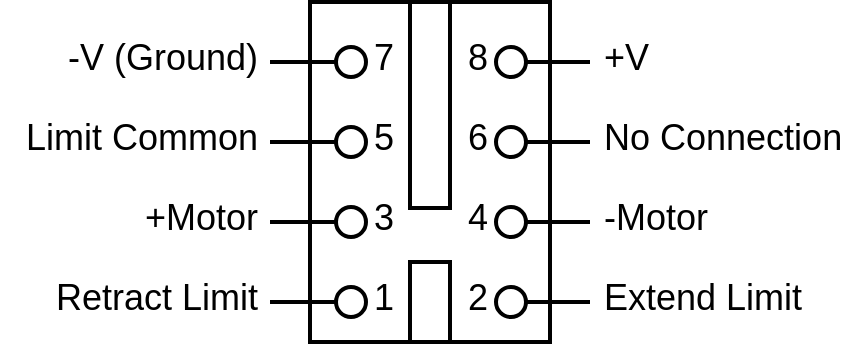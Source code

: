 <mxfile version="12.3.2" type="device" pages="1"><diagram name="Page-1" id="7e0a89b8-554c-2b80-1dc8-d5c74ca68de4"><mxGraphModel dx="946" dy="629" grid="1" gridSize="10" guides="1" tooltips="1" connect="1" arrows="1" fold="1" page="1" pageScale="1" pageWidth="1100" pageHeight="850" background="#ffffff" math="0" shadow="0"><root><mxCell id="0"/><mxCell id="1" parent="0"/><mxCell id="RSMpgaf52vZeM0V9T43m-33" value="" style="rounded=0;whiteSpace=wrap;html=1;align=right;strokeWidth=2;" parent="1" vertex="1"><mxGeometry x="440" y="280" width="120" height="170" as="geometry"/></mxCell><mxCell id="UEdEgDnSBhJbmZpp4nxu-70" style="edgeStyle=none;rounded=0;orthogonalLoop=1;jettySize=auto;html=1;endArrow=none;endFill=0;strokeWidth=2;fontSize=20;exitX=1;exitY=0.5;exitDx=0;exitDy=0;" parent="1" source="RSMpgaf52vZeM0V9T43m-2" edge="1"><mxGeometry relative="1" as="geometry"><mxPoint x="580" y="290" as="sourcePoint"/><mxPoint x="580" y="310" as="targetPoint"/></mxGeometry></mxCell><mxCell id="RSMpgaf52vZeM0V9T43m-1" value="" style="verticalLabelPosition=bottom;shadow=0;dashed=0;align=center;fillColor=#ffffff;html=1;verticalAlign=top;strokeWidth=2;shape=ellipse;perimeter=ellipsePerimeter;fontSize=18;" parent="1" vertex="1"><mxGeometry x="453" y="302.5" width="15" height="15" as="geometry"/></mxCell><mxCell id="RSMpgaf52vZeM0V9T43m-2" value="" style="verticalLabelPosition=bottom;shadow=0;dashed=0;align=center;fillColor=#ffffff;html=1;verticalAlign=top;strokeWidth=2;shape=ellipse;perimeter=ellipsePerimeter;fontSize=18;" parent="1" vertex="1"><mxGeometry x="533" y="302.5" width="15" height="15" as="geometry"/></mxCell><mxCell id="RSMpgaf52vZeM0V9T43m-3" value="" style="verticalLabelPosition=bottom;shadow=0;dashed=0;align=center;fillColor=#ffffff;html=1;verticalAlign=top;strokeWidth=2;shape=ellipse;perimeter=ellipsePerimeter;fontSize=18;" parent="1" vertex="1"><mxGeometry x="453" y="342.5" width="15" height="15" as="geometry"/></mxCell><mxCell id="RSMpgaf52vZeM0V9T43m-4" value="" style="verticalLabelPosition=bottom;shadow=0;dashed=0;align=center;fillColor=#ffffff;html=1;verticalAlign=top;strokeWidth=2;shape=ellipse;perimeter=ellipsePerimeter;fontSize=18;" parent="1" vertex="1"><mxGeometry x="533" y="342.5" width="15" height="15" as="geometry"/></mxCell><mxCell id="RSMpgaf52vZeM0V9T43m-5" value="" style="verticalLabelPosition=bottom;shadow=0;dashed=0;align=center;fillColor=#ffffff;html=1;verticalAlign=top;strokeWidth=2;shape=ellipse;perimeter=ellipsePerimeter;fontSize=18;" parent="1" vertex="1"><mxGeometry x="453" y="382.5" width="15" height="15" as="geometry"/></mxCell><mxCell id="RSMpgaf52vZeM0V9T43m-6" value="" style="verticalLabelPosition=bottom;shadow=0;dashed=0;align=center;fillColor=#ffffff;html=1;verticalAlign=top;strokeWidth=2;shape=ellipse;perimeter=ellipsePerimeter;fontSize=18;" parent="1" vertex="1"><mxGeometry x="533" y="382.5" width="15" height="15" as="geometry"/></mxCell><mxCell id="RSMpgaf52vZeM0V9T43m-7" value="" style="verticalLabelPosition=bottom;shadow=0;dashed=0;align=center;fillColor=#ffffff;html=1;verticalAlign=top;strokeWidth=2;shape=ellipse;perimeter=ellipsePerimeter;fontSize=18;" parent="1" vertex="1"><mxGeometry x="453" y="422.5" width="15" height="15" as="geometry"/></mxCell><mxCell id="RSMpgaf52vZeM0V9T43m-8" value="" style="verticalLabelPosition=bottom;shadow=0;dashed=0;align=center;fillColor=#ffffff;html=1;verticalAlign=top;strokeWidth=2;shape=ellipse;perimeter=ellipsePerimeter;fontSize=18;" parent="1" vertex="1"><mxGeometry x="533" y="422.5" width="15" height="15" as="geometry"/></mxCell><mxCell id="RSMpgaf52vZeM0V9T43m-13" value="3" style="text;html=1;resizable=0;points=[];autosize=1;align=left;verticalAlign=middle;spacingTop=-4;fontSize=18;" parent="1" vertex="1"><mxGeometry x="470" y="380" width="30" height="20" as="geometry"/></mxCell><mxCell id="RSMpgaf52vZeM0V9T43m-14" value="1" style="text;html=1;resizable=0;points=[];autosize=1;align=left;verticalAlign=middle;spacingTop=-4;fontSize=18;" parent="1" vertex="1"><mxGeometry x="470" y="420" width="30" height="20" as="geometry"/></mxCell><mxCell id="RSMpgaf52vZeM0V9T43m-15" value="7" style="text;html=1;resizable=0;points=[];autosize=1;align=left;verticalAlign=middle;spacingTop=-4;fontSize=18;" parent="1" vertex="1"><mxGeometry x="470" y="300" width="30" height="20" as="geometry"/></mxCell><mxCell id="RSMpgaf52vZeM0V9T43m-16" value="5" style="text;html=1;resizable=0;points=[];autosize=1;align=left;verticalAlign=middle;spacingTop=-4;fontSize=18;" parent="1" vertex="1"><mxGeometry x="470" y="340" width="30" height="20" as="geometry"/></mxCell><mxCell id="RSMpgaf52vZeM0V9T43m-17" value="4" style="text;html=1;resizable=0;points=[];autosize=1;align=right;verticalAlign=middle;spacingTop=-4;fontSize=18;" parent="1" vertex="1"><mxGeometry x="500" y="380" width="30" height="20" as="geometry"/></mxCell><mxCell id="RSMpgaf52vZeM0V9T43m-18" value="2" style="text;html=1;resizable=0;points=[];autosize=1;align=right;verticalAlign=middle;spacingTop=-4;fontSize=18;" parent="1" vertex="1"><mxGeometry x="500" y="420" width="30" height="20" as="geometry"/></mxCell><mxCell id="RSMpgaf52vZeM0V9T43m-19" value="8" style="text;html=1;resizable=0;points=[];autosize=1;align=right;verticalAlign=middle;spacingTop=-4;fontSize=18;" parent="1" vertex="1"><mxGeometry x="500" y="300" width="30" height="20" as="geometry"/></mxCell><mxCell id="RSMpgaf52vZeM0V9T43m-20" value="6" style="text;html=1;resizable=0;points=[];autosize=1;align=right;verticalAlign=middle;spacingTop=-4;fontSize=18;" parent="1" vertex="1"><mxGeometry x="500" y="340" width="30" height="20" as="geometry"/></mxCell><mxCell id="RSMpgaf52vZeM0V9T43m-22" style="edgeStyle=none;rounded=0;orthogonalLoop=1;jettySize=auto;html=1;endArrow=none;endFill=0;strokeWidth=2;fontSize=20;exitX=1;exitY=0.5;exitDx=0;exitDy=0;" parent="1" source="RSMpgaf52vZeM0V9T43m-4" edge="1"><mxGeometry relative="1" as="geometry"><mxPoint x="560" y="330" as="sourcePoint"/><mxPoint x="580" y="350" as="targetPoint"/></mxGeometry></mxCell><mxCell id="RSMpgaf52vZeM0V9T43m-23" style="edgeStyle=none;rounded=0;orthogonalLoop=1;jettySize=auto;html=1;endArrow=none;endFill=0;strokeWidth=2;fontSize=20;exitX=1;exitY=0.5;exitDx=0;exitDy=0;" parent="1" source="RSMpgaf52vZeM0V9T43m-6" edge="1"><mxGeometry relative="1" as="geometry"><mxPoint x="560" y="370" as="sourcePoint"/><mxPoint x="580" y="390" as="targetPoint"/></mxGeometry></mxCell><mxCell id="RSMpgaf52vZeM0V9T43m-24" style="edgeStyle=none;rounded=0;orthogonalLoop=1;jettySize=auto;html=1;endArrow=none;endFill=0;strokeWidth=2;fontSize=20;exitX=1;exitY=0.5;exitDx=0;exitDy=0;" parent="1" source="RSMpgaf52vZeM0V9T43m-8" edge="1"><mxGeometry relative="1" as="geometry"><mxPoint x="560" y="410" as="sourcePoint"/><mxPoint x="580" y="430" as="targetPoint"/></mxGeometry></mxCell><mxCell id="RSMpgaf52vZeM0V9T43m-25" style="edgeStyle=none;rounded=0;orthogonalLoop=1;jettySize=auto;html=1;endArrow=none;endFill=0;strokeWidth=2;fontSize=20;entryX=0;entryY=0.5;entryDx=0;entryDy=0;" parent="1" target="RSMpgaf52vZeM0V9T43m-1" edge="1"><mxGeometry relative="1" as="geometry"><mxPoint x="420" y="310" as="sourcePoint"/><mxPoint x="440" y="320" as="targetPoint"/></mxGeometry></mxCell><mxCell id="RSMpgaf52vZeM0V9T43m-26" style="edgeStyle=none;rounded=0;orthogonalLoop=1;jettySize=auto;html=1;endArrow=none;endFill=0;strokeWidth=2;fontSize=20;entryX=0;entryY=0.5;entryDx=0;entryDy=0;" parent="1" target="RSMpgaf52vZeM0V9T43m-3" edge="1"><mxGeometry relative="1" as="geometry"><mxPoint x="420" y="350" as="sourcePoint"/><mxPoint x="450" y="360" as="targetPoint"/></mxGeometry></mxCell><mxCell id="RSMpgaf52vZeM0V9T43m-27" style="edgeStyle=none;rounded=0;orthogonalLoop=1;jettySize=auto;html=1;endArrow=none;endFill=0;strokeWidth=2;fontSize=20;entryX=0;entryY=0.5;entryDx=0;entryDy=0;" parent="1" target="RSMpgaf52vZeM0V9T43m-5" edge="1"><mxGeometry relative="1" as="geometry"><mxPoint x="420" y="390" as="sourcePoint"/><mxPoint x="440" y="400" as="targetPoint"/></mxGeometry></mxCell><mxCell id="RSMpgaf52vZeM0V9T43m-28" style="edgeStyle=none;rounded=0;orthogonalLoop=1;jettySize=auto;html=1;endArrow=none;endFill=0;strokeWidth=2;fontSize=20;entryX=0;entryY=0.5;entryDx=0;entryDy=0;" parent="1" target="RSMpgaf52vZeM0V9T43m-7" edge="1"><mxGeometry relative="1" as="geometry"><mxPoint x="420" y="430" as="sourcePoint"/><mxPoint x="440" y="440" as="targetPoint"/></mxGeometry></mxCell><mxCell id="RSMpgaf52vZeM0V9T43m-34" value="" style="rounded=0;whiteSpace=wrap;html=1;strokeWidth=2;align=right;" parent="1" vertex="1"><mxGeometry x="490" y="410" width="20" height="40" as="geometry"/></mxCell><mxCell id="RSMpgaf52vZeM0V9T43m-35" value="" style="rounded=0;whiteSpace=wrap;html=1;strokeWidth=2;align=right;" parent="1" vertex="1"><mxGeometry x="490" y="280" width="20" height="103" as="geometry"/></mxCell><mxCell id="RSMpgaf52vZeM0V9T43m-37" value="+Motor" style="text;html=1;resizable=0;points=[];autosize=1;align=right;verticalAlign=middle;spacingTop=-4;fontSize=18;" parent="1" vertex="1"><mxGeometry x="345" y="380" width="70" height="20" as="geometry"/></mxCell><mxCell id="RSMpgaf52vZeM0V9T43m-38" value="Retract Limit" style="text;html=1;resizable=0;points=[];autosize=1;align=right;verticalAlign=middle;spacingTop=-4;fontSize=18;" parent="1" vertex="1"><mxGeometry x="295" y="420" width="120" height="20" as="geometry"/></mxCell><mxCell id="RSMpgaf52vZeM0V9T43m-39" value="-V (Ground)" style="text;html=1;resizable=0;points=[];autosize=1;align=right;verticalAlign=middle;spacingTop=-4;fontSize=18;" parent="1" vertex="1"><mxGeometry x="305" y="300" width="110" height="20" as="geometry"/></mxCell><mxCell id="RSMpgaf52vZeM0V9T43m-40" value="Limit Common" style="text;html=1;resizable=0;points=[];autosize=1;align=right;verticalAlign=middle;spacingTop=-4;fontSize=18;" parent="1" vertex="1"><mxGeometry x="285" y="340" width="130" height="20" as="geometry"/></mxCell><mxCell id="RSMpgaf52vZeM0V9T43m-41" value="-Motor" style="text;html=1;resizable=0;points=[];autosize=1;align=left;verticalAlign=middle;spacingTop=-4;fontSize=18;" parent="1" vertex="1"><mxGeometry x="585" y="380" width="70" height="20" as="geometry"/></mxCell><mxCell id="RSMpgaf52vZeM0V9T43m-42" value="Extend Limit" style="text;html=1;resizable=0;points=[];autosize=1;align=left;verticalAlign=middle;spacingTop=-4;fontSize=18;" parent="1" vertex="1"><mxGeometry x="585" y="420" width="110" height="20" as="geometry"/></mxCell><mxCell id="RSMpgaf52vZeM0V9T43m-43" value="+V" style="text;html=1;resizable=0;points=[];autosize=1;align=left;verticalAlign=middle;spacingTop=-4;fontSize=18;" parent="1" vertex="1"><mxGeometry x="585" y="300" width="40" height="20" as="geometry"/></mxCell><mxCell id="RSMpgaf52vZeM0V9T43m-44" value="No Connection" style="text;html=1;resizable=0;points=[];autosize=1;align=left;verticalAlign=middle;spacingTop=-4;fontSize=18;" parent="1" vertex="1"><mxGeometry x="585" y="340" width="130" height="20" as="geometry"/></mxCell></root></mxGraphModel></diagram></mxfile>